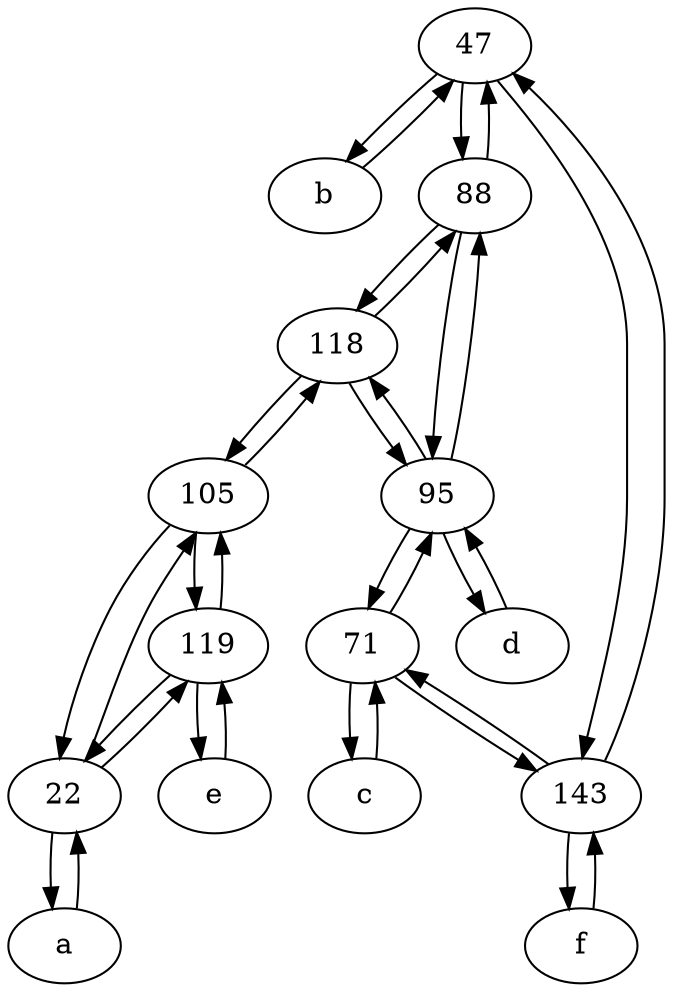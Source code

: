 digraph  {
	47;
	d [pos="20,30!"];
	e [pos="30,50!"];
	b [pos="50,20!"];
	88;
	95;
	105;
	c [pos="20,10!"];
	118;
	a [pos="40,10!"];
	22;
	143;
	119;
	71;
	f [pos="15,45!"];
	118 -> 95;
	88 -> 47;
	95 -> d;
	88 -> 118;
	e -> 119;
	22 -> a;
	119 -> 105;
	f -> 143;
	105 -> 118;
	88 -> 95;
	b -> 47;
	143 -> 47;
	95 -> 88;
	22 -> 105;
	47 -> 88;
	71 -> c;
	143 -> 71;
	119 -> 22;
	a -> 22;
	c -> 71;
	22 -> 119;
	118 -> 105;
	47 -> b;
	95 -> 71;
	47 -> 143;
	105 -> 119;
	71 -> 143;
	105 -> 22;
	118 -> 88;
	143 -> f;
	d -> 95;
	119 -> e;
	95 -> 118;
	71 -> 95;

	}